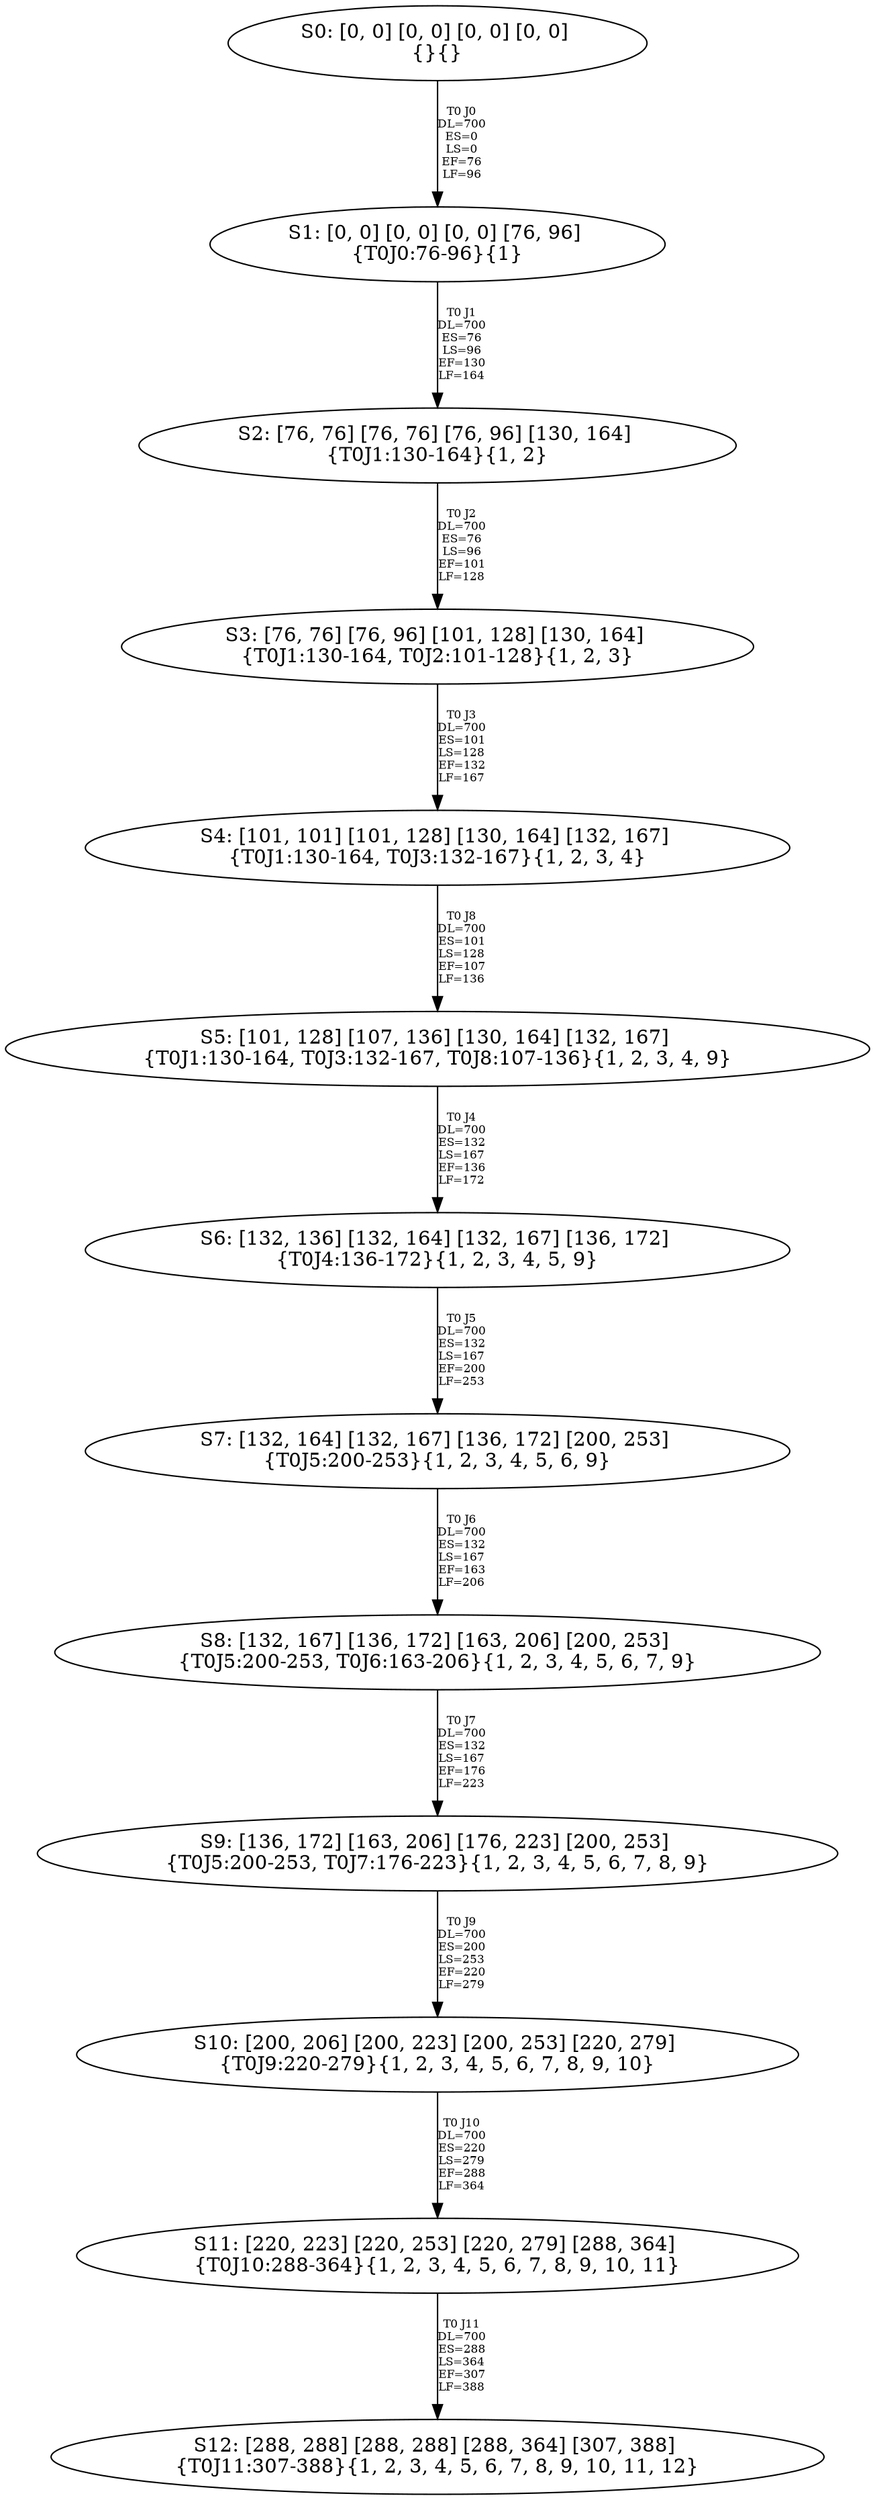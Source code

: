 digraph {
	S0[label="S0: [0, 0] [0, 0] [0, 0] [0, 0] \n{}{}"];
	S1[label="S1: [0, 0] [0, 0] [0, 0] [76, 96] \n{T0J0:76-96}{1}"];
	S2[label="S2: [76, 76] [76, 76] [76, 96] [130, 164] \n{T0J1:130-164}{1, 2}"];
	S3[label="S3: [76, 76] [76, 96] [101, 128] [130, 164] \n{T0J1:130-164, T0J2:101-128}{1, 2, 3}"];
	S4[label="S4: [101, 101] [101, 128] [130, 164] [132, 167] \n{T0J1:130-164, T0J3:132-167}{1, 2, 3, 4}"];
	S5[label="S5: [101, 128] [107, 136] [130, 164] [132, 167] \n{T0J1:130-164, T0J3:132-167, T0J8:107-136}{1, 2, 3, 4, 9}"];
	S6[label="S6: [132, 136] [132, 164] [132, 167] [136, 172] \n{T0J4:136-172}{1, 2, 3, 4, 5, 9}"];
	S7[label="S7: [132, 164] [132, 167] [136, 172] [200, 253] \n{T0J5:200-253}{1, 2, 3, 4, 5, 6, 9}"];
	S8[label="S8: [132, 167] [136, 172] [163, 206] [200, 253] \n{T0J5:200-253, T0J6:163-206}{1, 2, 3, 4, 5, 6, 7, 9}"];
	S9[label="S9: [136, 172] [163, 206] [176, 223] [200, 253] \n{T0J5:200-253, T0J7:176-223}{1, 2, 3, 4, 5, 6, 7, 8, 9}"];
	S10[label="S10: [200, 206] [200, 223] [200, 253] [220, 279] \n{T0J9:220-279}{1, 2, 3, 4, 5, 6, 7, 8, 9, 10}"];
	S11[label="S11: [220, 223] [220, 253] [220, 279] [288, 364] \n{T0J10:288-364}{1, 2, 3, 4, 5, 6, 7, 8, 9, 10, 11}"];
	S12[label="S12: [288, 288] [288, 288] [288, 364] [307, 388] \n{T0J11:307-388}{1, 2, 3, 4, 5, 6, 7, 8, 9, 10, 11, 12}"];
	S0 -> S1[label="T0 J0\nDL=700\nES=0\nLS=0\nEF=76\nLF=96",fontsize=8];
	S1 -> S2[label="T0 J1\nDL=700\nES=76\nLS=96\nEF=130\nLF=164",fontsize=8];
	S2 -> S3[label="T0 J2\nDL=700\nES=76\nLS=96\nEF=101\nLF=128",fontsize=8];
	S3 -> S4[label="T0 J3\nDL=700\nES=101\nLS=128\nEF=132\nLF=167",fontsize=8];
	S4 -> S5[label="T0 J8\nDL=700\nES=101\nLS=128\nEF=107\nLF=136",fontsize=8];
	S5 -> S6[label="T0 J4\nDL=700\nES=132\nLS=167\nEF=136\nLF=172",fontsize=8];
	S6 -> S7[label="T0 J5\nDL=700\nES=132\nLS=167\nEF=200\nLF=253",fontsize=8];
	S7 -> S8[label="T0 J6\nDL=700\nES=132\nLS=167\nEF=163\nLF=206",fontsize=8];
	S8 -> S9[label="T0 J7\nDL=700\nES=132\nLS=167\nEF=176\nLF=223",fontsize=8];
	S9 -> S10[label="T0 J9\nDL=700\nES=200\nLS=253\nEF=220\nLF=279",fontsize=8];
	S10 -> S11[label="T0 J10\nDL=700\nES=220\nLS=279\nEF=288\nLF=364",fontsize=8];
	S11 -> S12[label="T0 J11\nDL=700\nES=288\nLS=364\nEF=307\nLF=388",fontsize=8];
}
